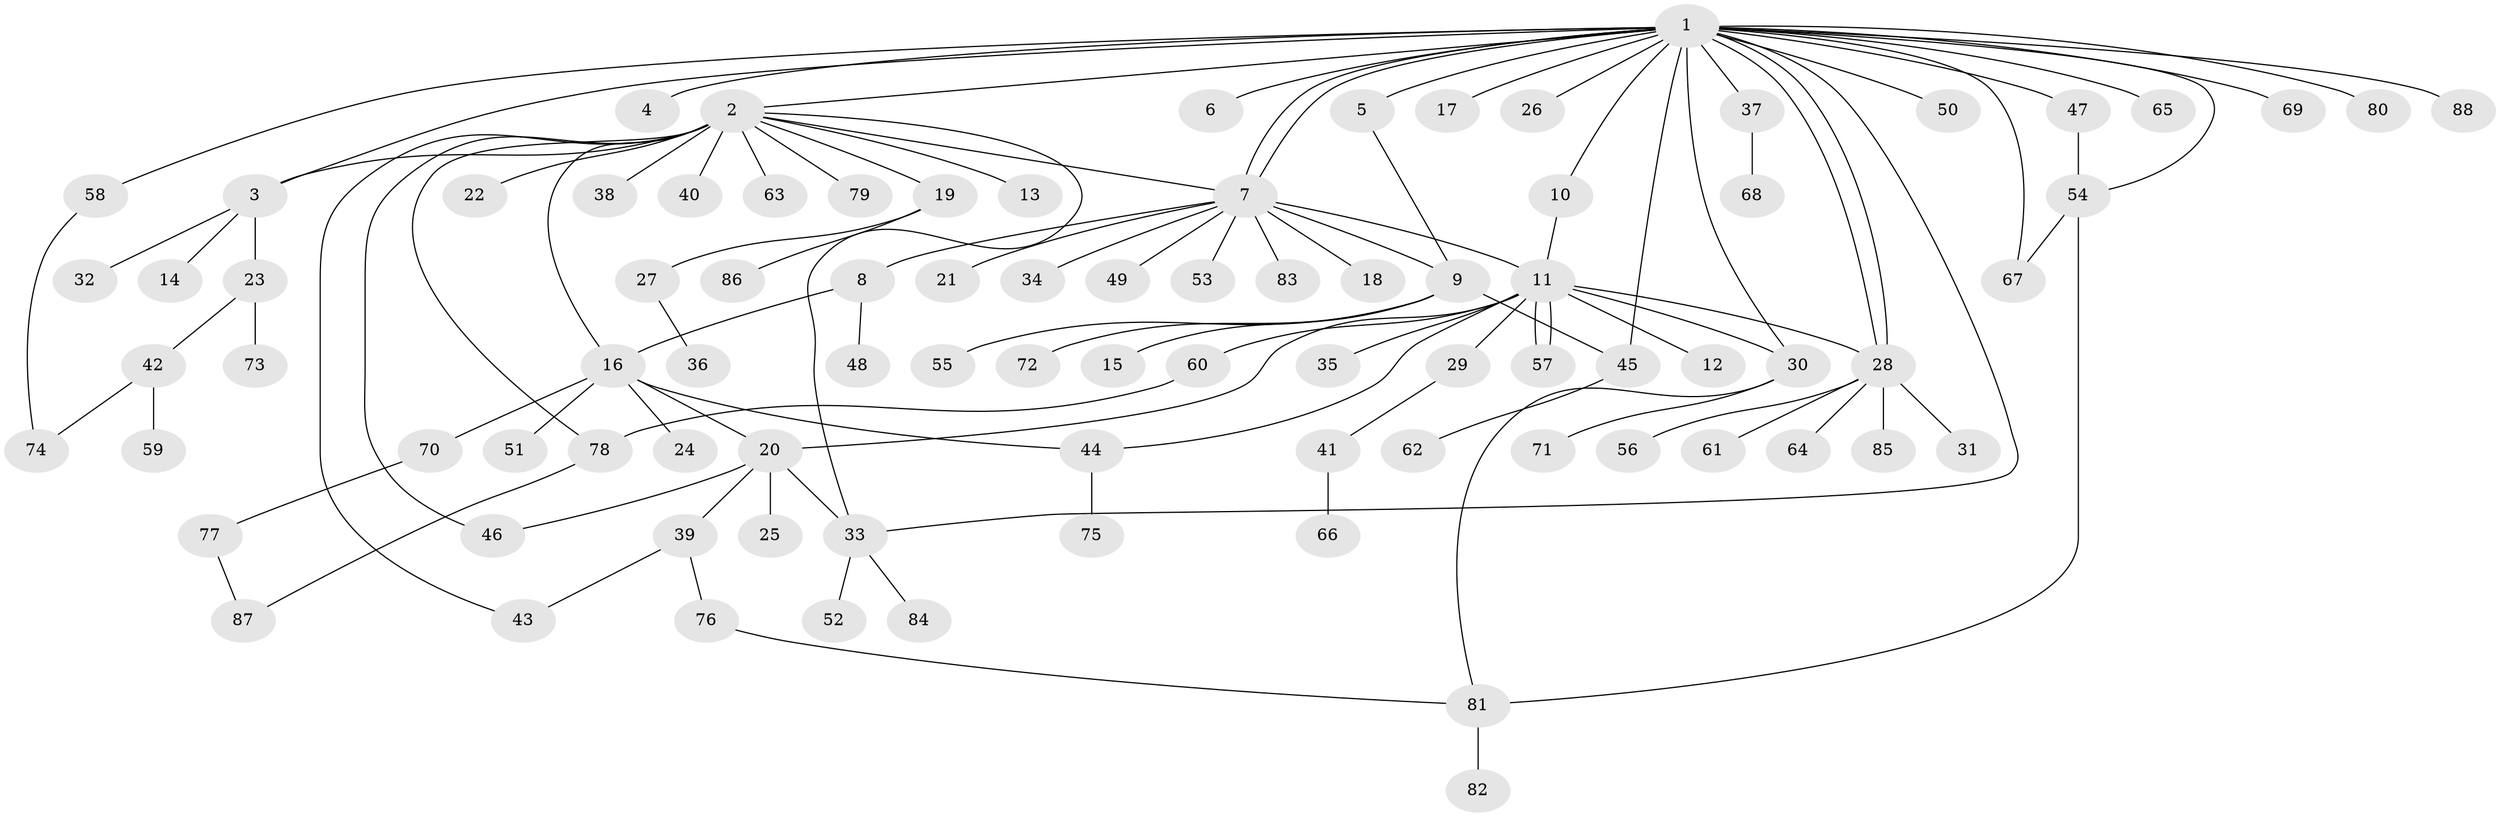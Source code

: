 // Generated by graph-tools (version 1.1) at 2025/14/03/09/25 04:14:34]
// undirected, 88 vertices, 111 edges
graph export_dot {
graph [start="1"]
  node [color=gray90,style=filled];
  1;
  2;
  3;
  4;
  5;
  6;
  7;
  8;
  9;
  10;
  11;
  12;
  13;
  14;
  15;
  16;
  17;
  18;
  19;
  20;
  21;
  22;
  23;
  24;
  25;
  26;
  27;
  28;
  29;
  30;
  31;
  32;
  33;
  34;
  35;
  36;
  37;
  38;
  39;
  40;
  41;
  42;
  43;
  44;
  45;
  46;
  47;
  48;
  49;
  50;
  51;
  52;
  53;
  54;
  55;
  56;
  57;
  58;
  59;
  60;
  61;
  62;
  63;
  64;
  65;
  66;
  67;
  68;
  69;
  70;
  71;
  72;
  73;
  74;
  75;
  76;
  77;
  78;
  79;
  80;
  81;
  82;
  83;
  84;
  85;
  86;
  87;
  88;
  1 -- 2;
  1 -- 3;
  1 -- 4;
  1 -- 5;
  1 -- 6;
  1 -- 7;
  1 -- 7;
  1 -- 10;
  1 -- 17;
  1 -- 26;
  1 -- 28;
  1 -- 28;
  1 -- 30;
  1 -- 33;
  1 -- 37;
  1 -- 45;
  1 -- 47;
  1 -- 50;
  1 -- 54;
  1 -- 58;
  1 -- 65;
  1 -- 67;
  1 -- 69;
  1 -- 80;
  1 -- 88;
  2 -- 3;
  2 -- 7;
  2 -- 13;
  2 -- 16;
  2 -- 19;
  2 -- 22;
  2 -- 33;
  2 -- 38;
  2 -- 40;
  2 -- 43;
  2 -- 46;
  2 -- 63;
  2 -- 78;
  2 -- 79;
  3 -- 14;
  3 -- 23;
  3 -- 32;
  5 -- 9;
  7 -- 8;
  7 -- 9;
  7 -- 11;
  7 -- 18;
  7 -- 21;
  7 -- 34;
  7 -- 49;
  7 -- 53;
  7 -- 83;
  8 -- 16;
  8 -- 48;
  9 -- 15;
  9 -- 45;
  9 -- 55;
  9 -- 72;
  10 -- 11;
  11 -- 12;
  11 -- 20;
  11 -- 28;
  11 -- 29;
  11 -- 30;
  11 -- 35;
  11 -- 44;
  11 -- 57;
  11 -- 57;
  11 -- 60;
  16 -- 20;
  16 -- 24;
  16 -- 44;
  16 -- 51;
  16 -- 70;
  19 -- 27;
  19 -- 86;
  20 -- 25;
  20 -- 33;
  20 -- 39;
  20 -- 46;
  23 -- 42;
  23 -- 73;
  27 -- 36;
  28 -- 31;
  28 -- 56;
  28 -- 61;
  28 -- 64;
  28 -- 85;
  29 -- 41;
  30 -- 71;
  30 -- 81;
  33 -- 52;
  33 -- 84;
  37 -- 68;
  39 -- 43;
  39 -- 76;
  41 -- 66;
  42 -- 59;
  42 -- 74;
  44 -- 75;
  45 -- 62;
  47 -- 54;
  54 -- 67;
  54 -- 81;
  58 -- 74;
  60 -- 78;
  70 -- 77;
  76 -- 81;
  77 -- 87;
  78 -- 87;
  81 -- 82;
}
